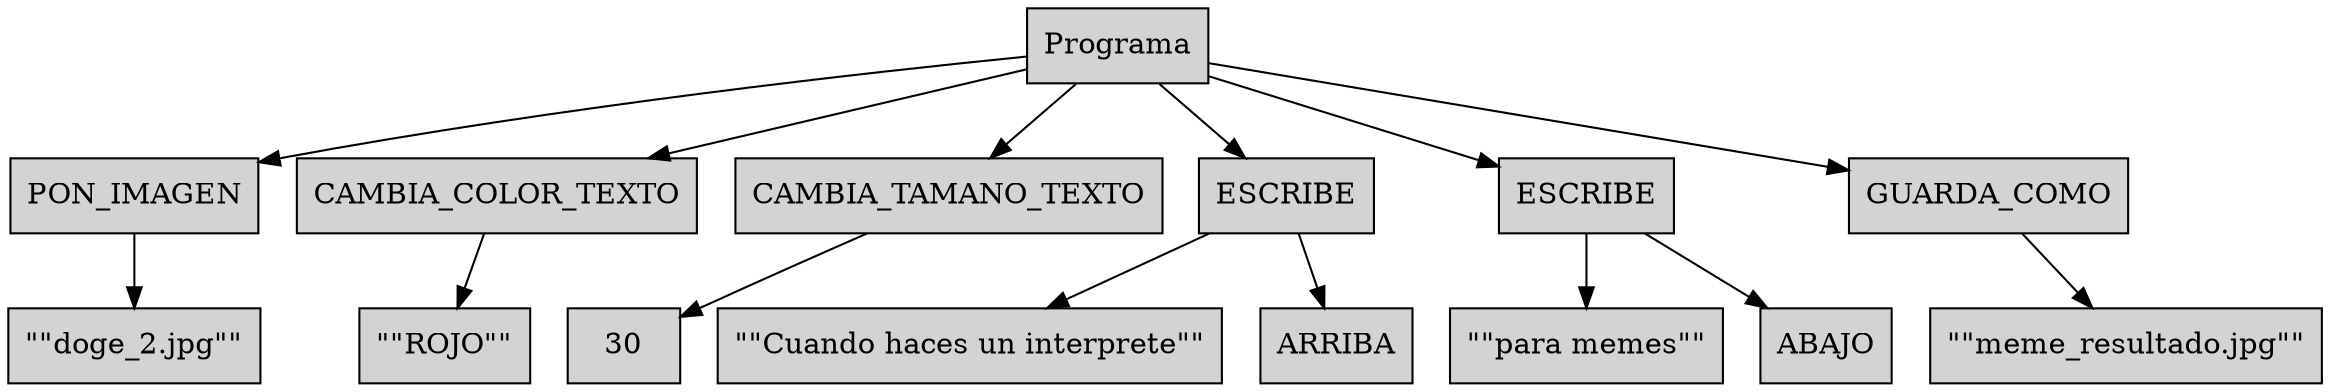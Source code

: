 digraph AST {
    node [shape=box, style=filled, fillcolor=lightgray];
    rankdir=TB;
    node0 [label="Programa"];
    node1 [label="PON_IMAGEN"];
    node2 [label="\"\"doge_2.jpg\"\""];
    node1 -> node2;
    node0 -> node1;
    node3 [label="CAMBIA_COLOR_TEXTO"];
    node4 [label="\"\"ROJO\"\""];
    node3 -> node4;
    node0 -> node3;
    node5 [label="CAMBIA_TAMANO_TEXTO"];
    node6 [label="30"];
    node5 -> node6;
    node0 -> node5;
    node7 [label="ESCRIBE"];
    node8 [label="\"\"Cuando haces un interprete\"\""];
    node9 [label="ARRIBA"];
    node7 -> node8;
    node7 -> node9;
    node0 -> node7;
    node10 [label="ESCRIBE"];
    node11 [label="\"\"para memes\"\""];
    node12 [label="ABAJO"];
    node10 -> node11;
    node10 -> node12;
    node0 -> node10;
    node13 [label="GUARDA_COMO"];
    node14 [label="\"\"meme_resultado.jpg\"\""];
    node13 -> node14;
    node0 -> node13;
}
